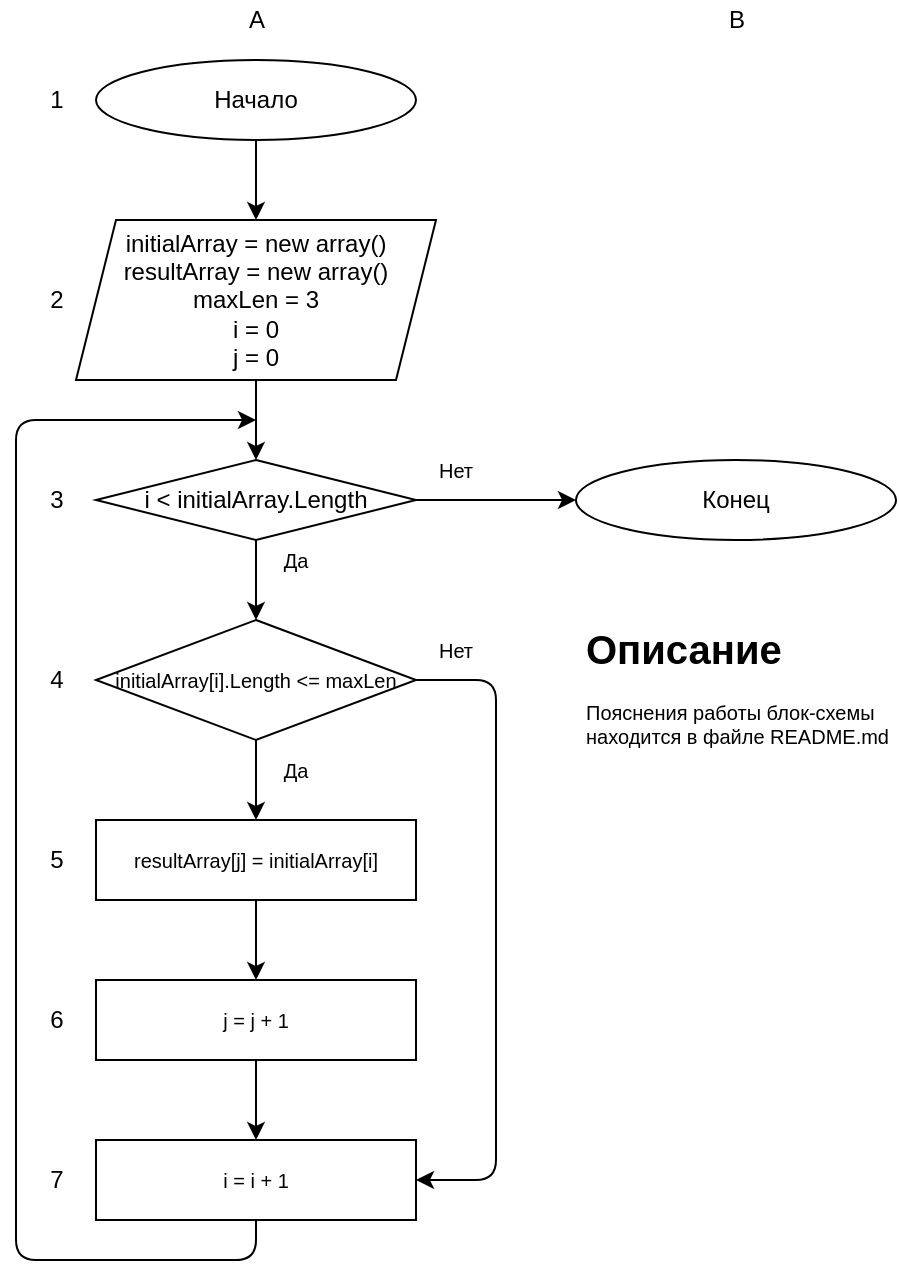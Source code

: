 <mxfile>
    <diagram id="hHtpaeAhwhHf_BlF4Od1" name="Page-1">
        <mxGraphModel dx="642" dy="289" grid="1" gridSize="10" guides="1" tooltips="1" connect="1" arrows="1" fold="1" page="1" pageScale="1" pageWidth="850" pageHeight="1100" math="0" shadow="0">
            <root>
                <mxCell id="0"/>
                <mxCell id="1" parent="0"/>
                <mxCell id="4" style="edgeStyle=none;html=1;" edge="1" parent="1" source="2">
                    <mxGeometry relative="1" as="geometry">
                        <mxPoint x="160" y="120" as="targetPoint"/>
                    </mxGeometry>
                </mxCell>
                <mxCell id="2" value="Начало" style="ellipse;whiteSpace=wrap;html=1;" vertex="1" parent="1">
                    <mxGeometry x="80" y="40" width="160" height="40" as="geometry"/>
                </mxCell>
                <mxCell id="6" style="edgeStyle=none;html=1;entryX=0.5;entryY=0;entryDx=0;entryDy=0;" edge="1" parent="1" target="5">
                    <mxGeometry relative="1" as="geometry">
                        <mxPoint x="160" y="200.0" as="sourcePoint"/>
                    </mxGeometry>
                </mxCell>
                <mxCell id="18" style="edgeStyle=none;html=1;entryX=0.5;entryY=0;entryDx=0;entryDy=0;fontSize=10;" edge="1" parent="1" source="5" target="8">
                    <mxGeometry relative="1" as="geometry"/>
                </mxCell>
                <mxCell id="35" style="edgeStyle=none;html=1;fontSize=10;" edge="1" parent="1" source="5" target="34">
                    <mxGeometry relative="1" as="geometry"/>
                </mxCell>
                <mxCell id="5" value="i &amp;lt; initialArray.Length" style="rhombus;whiteSpace=wrap;html=1;" vertex="1" parent="1">
                    <mxGeometry x="80" y="240" width="160" height="40" as="geometry"/>
                </mxCell>
                <mxCell id="20" style="edgeStyle=none;html=1;entryX=0.5;entryY=0;entryDx=0;entryDy=0;fontSize=10;" edge="1" parent="1" source="8" target="19">
                    <mxGeometry relative="1" as="geometry"/>
                </mxCell>
                <mxCell id="28" style="edgeStyle=none;html=1;entryX=1;entryY=0.5;entryDx=0;entryDy=0;fontSize=10;exitX=1;exitY=0.5;exitDx=0;exitDy=0;" edge="1" parent="1" source="8" target="23">
                    <mxGeometry relative="1" as="geometry">
                        <Array as="points">
                            <mxPoint x="280" y="350"/>
                            <mxPoint x="280" y="600"/>
                        </Array>
                    </mxGeometry>
                </mxCell>
                <mxCell id="8" value="&lt;span&gt;&lt;font style=&quot;font-size: 10px&quot;&gt;initialArray[i].Length &amp;lt;= maxLen&lt;/font&gt;&lt;/span&gt;" style="rhombus;whiteSpace=wrap;html=1;" vertex="1" parent="1">
                    <mxGeometry x="80" y="320" width="160" height="60" as="geometry"/>
                </mxCell>
                <mxCell id="9" value="A" style="text;html=1;align=center;verticalAlign=middle;resizable=0;points=[];autosize=1;strokeColor=none;fillColor=none;" vertex="1" parent="1">
                    <mxGeometry x="150" y="10" width="20" height="20" as="geometry"/>
                </mxCell>
                <mxCell id="10" value="1" style="text;html=1;align=center;verticalAlign=middle;resizable=0;points=[];autosize=1;strokeColor=none;fillColor=none;" vertex="1" parent="1">
                    <mxGeometry x="50" y="50" width="20" height="20" as="geometry"/>
                </mxCell>
                <mxCell id="11" value="2" style="text;html=1;align=center;verticalAlign=middle;resizable=0;points=[];autosize=1;strokeColor=none;fillColor=none;" vertex="1" parent="1">
                    <mxGeometry x="50" y="150" width="20" height="20" as="geometry"/>
                </mxCell>
                <mxCell id="12" value="3" style="text;html=1;align=center;verticalAlign=middle;resizable=0;points=[];autosize=1;strokeColor=none;fillColor=none;" vertex="1" parent="1">
                    <mxGeometry x="50" y="250" width="20" height="20" as="geometry"/>
                </mxCell>
                <mxCell id="13" value="4" style="text;html=1;align=center;verticalAlign=middle;resizable=0;points=[];autosize=1;strokeColor=none;fillColor=none;" vertex="1" parent="1">
                    <mxGeometry x="50" y="340" width="20" height="20" as="geometry"/>
                </mxCell>
                <mxCell id="14" value="Да" style="text;html=1;strokeColor=none;fillColor=none;align=center;verticalAlign=middle;whiteSpace=wrap;rounded=0;fontSize=10;" vertex="1" parent="1">
                    <mxGeometry x="160" y="280" width="40" height="20" as="geometry"/>
                </mxCell>
                <mxCell id="15" value="Нет" style="text;html=1;strokeColor=none;fillColor=none;align=center;verticalAlign=middle;whiteSpace=wrap;rounded=0;fontSize=10;" vertex="1" parent="1">
                    <mxGeometry x="240" y="230" width="40" height="30" as="geometry"/>
                </mxCell>
                <mxCell id="25" style="edgeStyle=none;html=1;entryX=0.5;entryY=0;entryDx=0;entryDy=0;fontSize=10;" edge="1" parent="1" source="19" target="24">
                    <mxGeometry relative="1" as="geometry"/>
                </mxCell>
                <mxCell id="19" value="resultArray[j] = initialArray[i]" style="rounded=0;whiteSpace=wrap;html=1;fontSize=10;" vertex="1" parent="1">
                    <mxGeometry x="80" y="420" width="160" height="40" as="geometry"/>
                </mxCell>
                <mxCell id="21" value="Да" style="text;html=1;strokeColor=none;fillColor=none;align=center;verticalAlign=middle;whiteSpace=wrap;rounded=0;fontSize=10;" vertex="1" parent="1">
                    <mxGeometry x="160" y="380" width="40" height="30" as="geometry"/>
                </mxCell>
                <mxCell id="22" value="Нет" style="text;html=1;strokeColor=none;fillColor=none;align=center;verticalAlign=middle;whiteSpace=wrap;rounded=0;fontSize=10;" vertex="1" parent="1">
                    <mxGeometry x="240" y="320" width="40" height="30" as="geometry"/>
                </mxCell>
                <mxCell id="32" style="edgeStyle=none;html=1;fontSize=10;" edge="1" parent="1" source="23">
                    <mxGeometry relative="1" as="geometry">
                        <mxPoint x="160" y="220" as="targetPoint"/>
                        <Array as="points">
                            <mxPoint x="160" y="640"/>
                            <mxPoint x="40" y="640"/>
                            <mxPoint x="40" y="220"/>
                        </Array>
                    </mxGeometry>
                </mxCell>
                <mxCell id="23" value="i = i + 1" style="rounded=0;whiteSpace=wrap;html=1;fontSize=10;" vertex="1" parent="1">
                    <mxGeometry x="80" y="580" width="160" height="40" as="geometry"/>
                </mxCell>
                <mxCell id="26" style="edgeStyle=none;html=1;entryX=0.5;entryY=0;entryDx=0;entryDy=0;fontSize=10;" edge="1" parent="1" source="24" target="23">
                    <mxGeometry relative="1" as="geometry"/>
                </mxCell>
                <mxCell id="24" value="j = j + 1" style="rounded=0;whiteSpace=wrap;html=1;fontSize=10;" vertex="1" parent="1">
                    <mxGeometry x="80" y="500" width="160" height="40" as="geometry"/>
                </mxCell>
                <mxCell id="29" value="5" style="text;html=1;align=center;verticalAlign=middle;resizable=0;points=[];autosize=1;strokeColor=none;fillColor=none;" vertex="1" parent="1">
                    <mxGeometry x="50" y="430" width="20" height="20" as="geometry"/>
                </mxCell>
                <mxCell id="30" value="6" style="text;html=1;align=center;verticalAlign=middle;resizable=0;points=[];autosize=1;strokeColor=none;fillColor=none;" vertex="1" parent="1">
                    <mxGeometry x="50" y="510" width="20" height="20" as="geometry"/>
                </mxCell>
                <mxCell id="31" value="7" style="text;html=1;align=center;verticalAlign=middle;resizable=0;points=[];autosize=1;strokeColor=none;fillColor=none;" vertex="1" parent="1">
                    <mxGeometry x="50" y="590" width="20" height="20" as="geometry"/>
                </mxCell>
                <mxCell id="33" value="&lt;span style=&quot;font-size: 12px&quot;&gt;initialArray = new array()&lt;/span&gt;&lt;br style=&quot;font-size: 12px&quot;&gt;&lt;span style=&quot;font-size: 12px&quot;&gt;resultArray = new array()&lt;/span&gt;&lt;br style=&quot;font-size: 12px&quot;&gt;&lt;span style=&quot;font-size: 12px&quot;&gt;maxLen = 3&lt;/span&gt;&lt;br style=&quot;font-size: 12px&quot;&gt;&lt;span style=&quot;font-size: 12px&quot;&gt;i = 0&lt;/span&gt;&lt;br style=&quot;font-size: 12px&quot;&gt;&lt;span style=&quot;font-size: 12px&quot;&gt;j = 0&lt;/span&gt;" style="shape=parallelogram;perimeter=parallelogramPerimeter;whiteSpace=wrap;html=1;fixedSize=1;fontSize=10;" vertex="1" parent="1">
                    <mxGeometry x="70" y="120" width="180" height="80" as="geometry"/>
                </mxCell>
                <mxCell id="34" value="Конец" style="ellipse;whiteSpace=wrap;html=1;" vertex="1" parent="1">
                    <mxGeometry x="320" y="240" width="160" height="40" as="geometry"/>
                </mxCell>
                <mxCell id="36" value="B" style="text;html=1;align=center;verticalAlign=middle;resizable=0;points=[];autosize=1;strokeColor=none;fillColor=none;" vertex="1" parent="1">
                    <mxGeometry x="390" y="10" width="20" height="20" as="geometry"/>
                </mxCell>
                <mxCell id="37" value="&lt;h1&gt;Описание&lt;/h1&gt;&lt;div&gt;Пояснения работы блок-схемы находится в файле README.md&lt;/div&gt;" style="text;html=1;strokeColor=none;fillColor=none;spacing=5;spacingTop=-20;whiteSpace=wrap;overflow=hidden;rounded=0;fontSize=10;" vertex="1" parent="1">
                    <mxGeometry x="320" y="320" width="160" height="120" as="geometry"/>
                </mxCell>
            </root>
        </mxGraphModel>
    </diagram>
</mxfile>